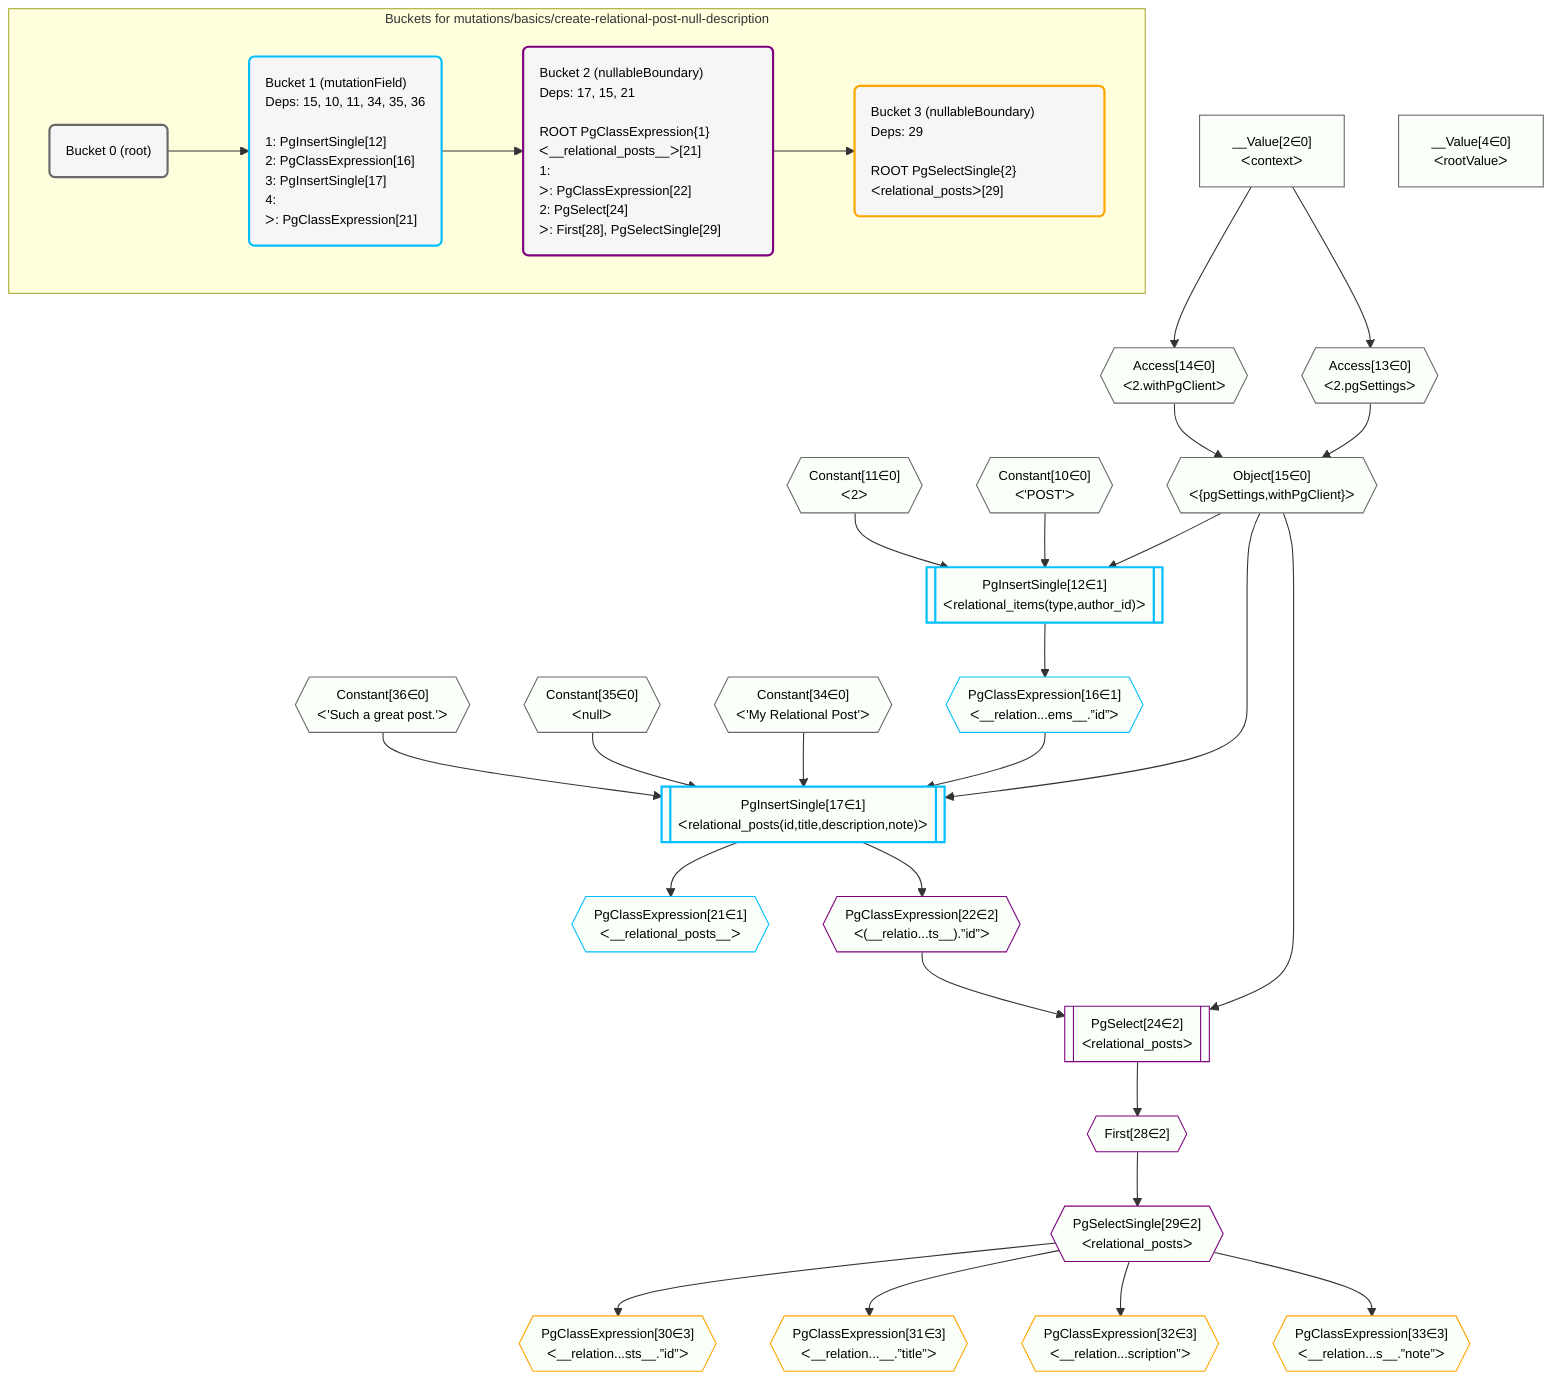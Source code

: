 %%{init: {'themeVariables': { 'fontSize': '12px'}}}%%
graph TD
    classDef path fill:#eee,stroke:#000,color:#000
    classDef plan fill:#fff,stroke-width:1px,color:#000
    classDef itemplan fill:#fff,stroke-width:2px,color:#000
    classDef unbatchedplan fill:#dff,stroke-width:1px,color:#000
    classDef sideeffectplan fill:#fcc,stroke-width:2px,color:#000
    classDef bucket fill:#f6f6f6,color:#000,stroke-width:2px,text-align:left


    %% plan dependencies
    Object15{{"Object[15∈0]<br />ᐸ{pgSettings,withPgClient}ᐳ"}}:::plan
    Access13{{"Access[13∈0]<br />ᐸ2.pgSettingsᐳ"}}:::plan
    Access14{{"Access[14∈0]<br />ᐸ2.withPgClientᐳ"}}:::plan
    Access13 & Access14 --> Object15
    __Value2["__Value[2∈0]<br />ᐸcontextᐳ"]:::plan
    __Value2 --> Access13
    __Value2 --> Access14
    __Value4["__Value[4∈0]<br />ᐸrootValueᐳ"]:::plan
    Constant10{{"Constant[10∈0]<br />ᐸ'POST'ᐳ"}}:::plan
    Constant11{{"Constant[11∈0]<br />ᐸ2ᐳ"}}:::plan
    Constant34{{"Constant[34∈0]<br />ᐸ'My Relational Post'ᐳ"}}:::plan
    Constant35{{"Constant[35∈0]<br />ᐸnullᐳ"}}:::plan
    Constant36{{"Constant[36∈0]<br />ᐸ'Such a great post.'ᐳ"}}:::plan
    PgInsertSingle17[["PgInsertSingle[17∈1]<br />ᐸrelational_posts(id,title,description,note)ᐳ"]]:::sideeffectplan
    PgClassExpression16{{"PgClassExpression[16∈1]<br />ᐸ__relation...ems__.”id”ᐳ"}}:::plan
    Object15 & PgClassExpression16 & Constant34 & Constant35 & Constant36 --> PgInsertSingle17
    PgInsertSingle12[["PgInsertSingle[12∈1]<br />ᐸrelational_items(type,author_id)ᐳ"]]:::sideeffectplan
    Object15 & Constant10 & Constant11 --> PgInsertSingle12
    PgInsertSingle12 --> PgClassExpression16
    PgClassExpression21{{"PgClassExpression[21∈1]<br />ᐸ__relational_posts__ᐳ"}}:::plan
    PgInsertSingle17 --> PgClassExpression21
    PgSelect24[["PgSelect[24∈2]<br />ᐸrelational_postsᐳ"]]:::plan
    PgClassExpression22{{"PgClassExpression[22∈2]<br />ᐸ(__relatio...ts__).”id”ᐳ"}}:::plan
    Object15 & PgClassExpression22 --> PgSelect24
    PgInsertSingle17 --> PgClassExpression22
    First28{{"First[28∈2]"}}:::plan
    PgSelect24 --> First28
    PgSelectSingle29{{"PgSelectSingle[29∈2]<br />ᐸrelational_postsᐳ"}}:::plan
    First28 --> PgSelectSingle29
    PgClassExpression30{{"PgClassExpression[30∈3]<br />ᐸ__relation...sts__.”id”ᐳ"}}:::plan
    PgSelectSingle29 --> PgClassExpression30
    PgClassExpression31{{"PgClassExpression[31∈3]<br />ᐸ__relation...__.”title”ᐳ"}}:::plan
    PgSelectSingle29 --> PgClassExpression31
    PgClassExpression32{{"PgClassExpression[32∈3]<br />ᐸ__relation...scription”ᐳ"}}:::plan
    PgSelectSingle29 --> PgClassExpression32
    PgClassExpression33{{"PgClassExpression[33∈3]<br />ᐸ__relation...s__.”note”ᐳ"}}:::plan
    PgSelectSingle29 --> PgClassExpression33

    %% define steps

    subgraph "Buckets for mutations/basics/create-relational-post-null-description"
    Bucket0("Bucket 0 (root)"):::bucket
    classDef bucket0 stroke:#696969
    class Bucket0,__Value2,__Value4,Constant10,Constant11,Access13,Access14,Object15,Constant34,Constant35,Constant36 bucket0
    Bucket1("Bucket 1 (mutationField)<br />Deps: 15, 10, 11, 34, 35, 36<br /><br />1: PgInsertSingle[12]<br />2: PgClassExpression[16]<br />3: PgInsertSingle[17]<br />4: <br />ᐳ: PgClassExpression[21]"):::bucket
    classDef bucket1 stroke:#00bfff
    class Bucket1,PgInsertSingle12,PgClassExpression16,PgInsertSingle17,PgClassExpression21 bucket1
    Bucket2("Bucket 2 (nullableBoundary)<br />Deps: 17, 15, 21<br /><br />ROOT PgClassExpression{1}ᐸ__relational_posts__ᐳ[21]<br />1: <br />ᐳ: PgClassExpression[22]<br />2: PgSelect[24]<br />ᐳ: First[28], PgSelectSingle[29]"):::bucket
    classDef bucket2 stroke:#7f007f
    class Bucket2,PgClassExpression22,PgSelect24,First28,PgSelectSingle29 bucket2
    Bucket3("Bucket 3 (nullableBoundary)<br />Deps: 29<br /><br />ROOT PgSelectSingle{2}ᐸrelational_postsᐳ[29]"):::bucket
    classDef bucket3 stroke:#ffa500
    class Bucket3,PgClassExpression30,PgClassExpression31,PgClassExpression32,PgClassExpression33 bucket3
    Bucket0 --> Bucket1
    Bucket1 --> Bucket2
    Bucket2 --> Bucket3
    classDef unary fill:#fafffa,borderWidth:8px
    class Object15,Access13,Access14,__Value2,__Value4,Constant10,Constant11,Constant34,Constant35,Constant36,PgInsertSingle17,PgInsertSingle12,PgClassExpression16,PgClassExpression21,PgSelect24,PgClassExpression22,First28,PgSelectSingle29,PgClassExpression30,PgClassExpression31,PgClassExpression32,PgClassExpression33 unary
    end